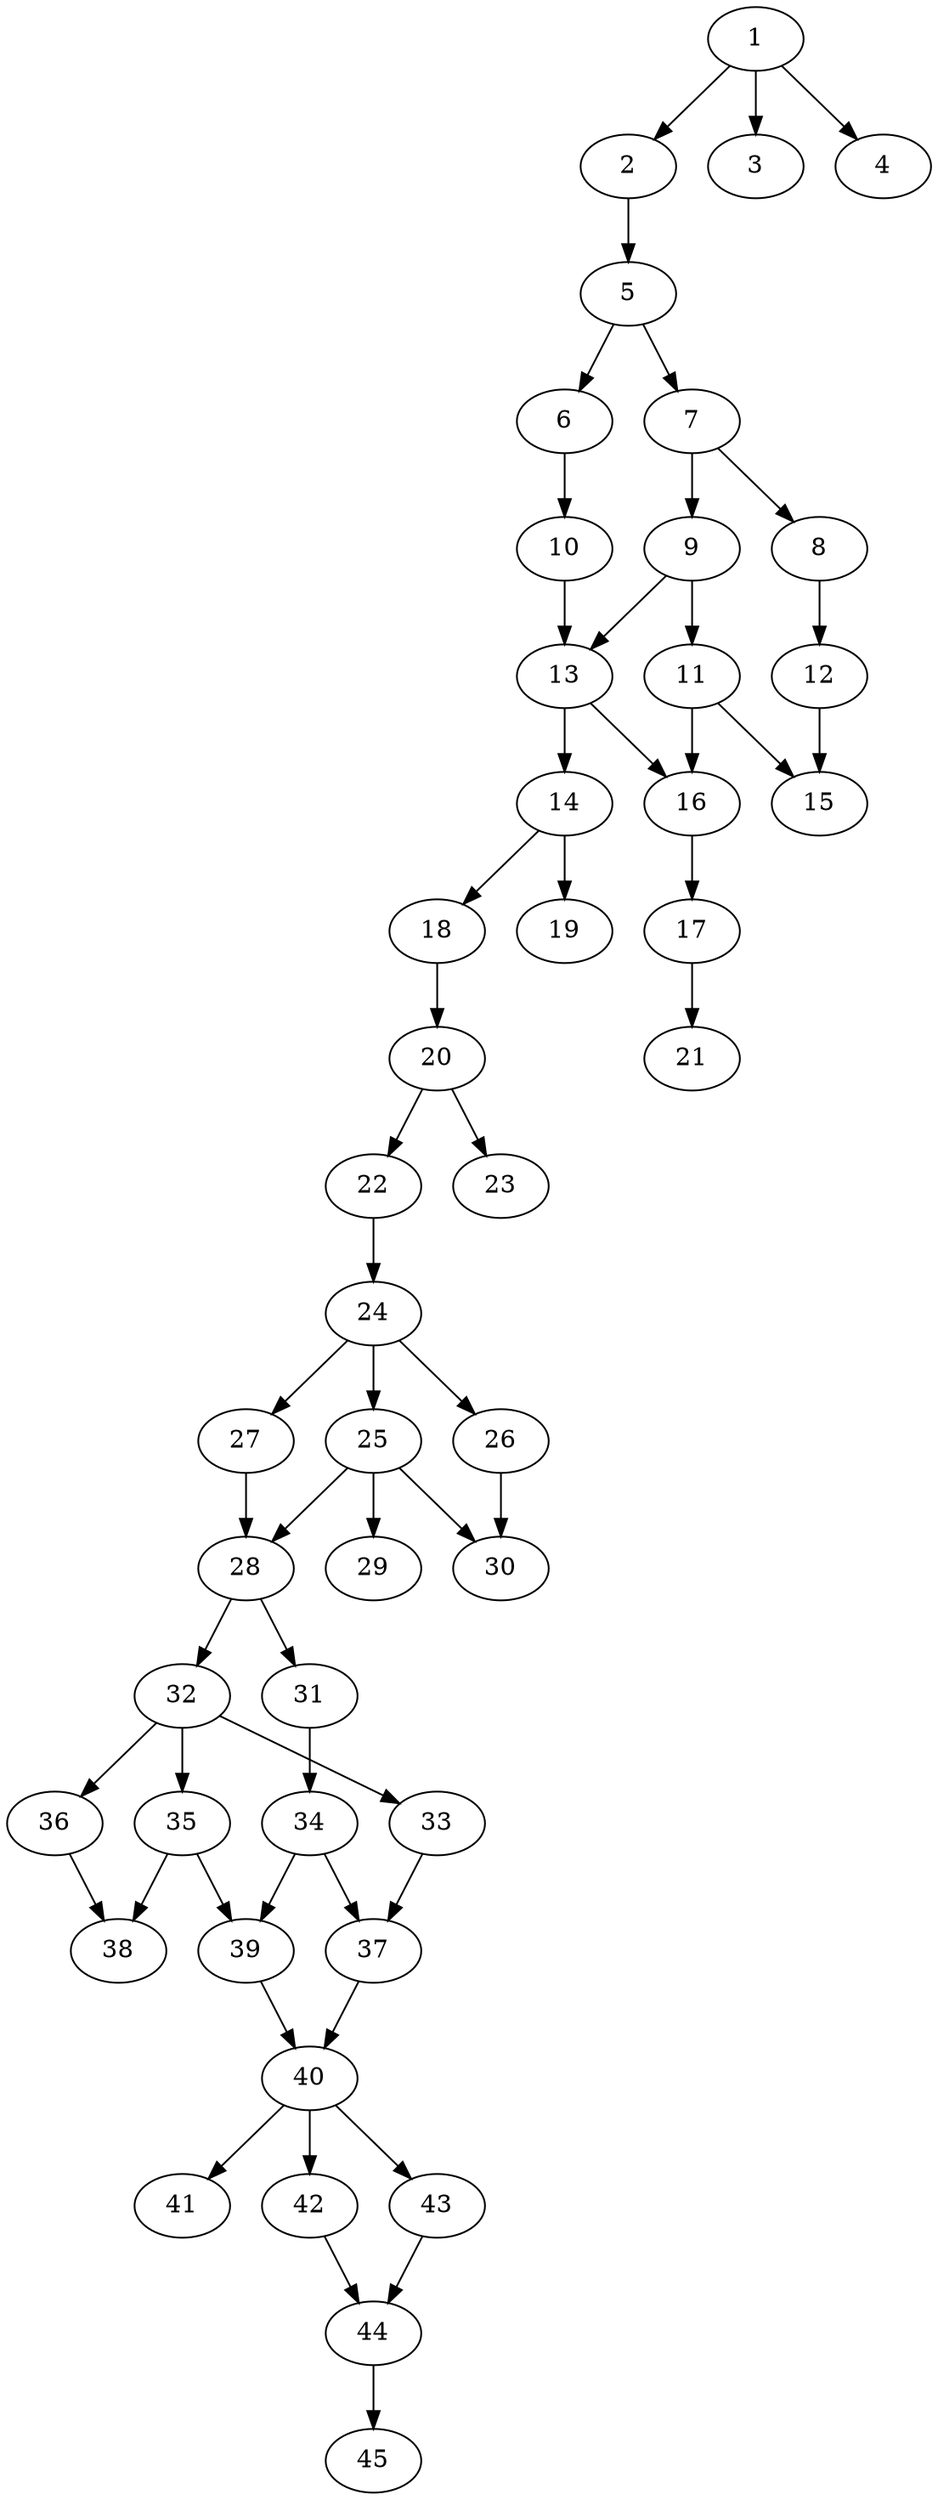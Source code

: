 // DAG automatically generated by daggen at Thu Oct  3 14:07:25 2019
// ./daggen --dot -n 45 --ccr 0.5 --fat 0.3 --regular 0.5 --density 0.5 --mindata 5242880 --maxdata 52428800 
digraph G {
  1 [size="36327424", alpha="0.16", expect_size="18163712"] 
  1 -> 2 [size ="18163712"]
  1 -> 3 [size ="18163712"]
  1 -> 4 [size ="18163712"]
  2 [size="62679040", alpha="0.19", expect_size="31339520"] 
  2 -> 5 [size ="31339520"]
  3 [size="43878400", alpha="0.10", expect_size="21939200"] 
  4 [size="47992832", alpha="0.12", expect_size="23996416"] 
  5 [size="96086016", alpha="0.16", expect_size="48043008"] 
  5 -> 6 [size ="48043008"]
  5 -> 7 [size ="48043008"]
  6 [size="67481600", alpha="0.11", expect_size="33740800"] 
  6 -> 10 [size ="33740800"]
  7 [size="50006016", alpha="0.16", expect_size="25003008"] 
  7 -> 8 [size ="25003008"]
  7 -> 9 [size ="25003008"]
  8 [size="65490944", alpha="0.07", expect_size="32745472"] 
  8 -> 12 [size ="32745472"]
  9 [size="84946944", alpha="0.03", expect_size="42473472"] 
  9 -> 11 [size ="42473472"]
  9 -> 13 [size ="42473472"]
  10 [size="87588864", alpha="0.03", expect_size="43794432"] 
  10 -> 13 [size ="43794432"]
  11 [size="39626752", alpha="0.02", expect_size="19813376"] 
  11 -> 15 [size ="19813376"]
  11 -> 16 [size ="19813376"]
  12 [size="22382592", alpha="0.15", expect_size="11191296"] 
  12 -> 15 [size ="11191296"]
  13 [size="18006016", alpha="0.03", expect_size="9003008"] 
  13 -> 14 [size ="9003008"]
  13 -> 16 [size ="9003008"]
  14 [size="65587200", alpha="0.00", expect_size="32793600"] 
  14 -> 18 [size ="32793600"]
  14 -> 19 [size ="32793600"]
  15 [size="28835840", alpha="0.19", expect_size="14417920"] 
  16 [size="104704000", alpha="0.08", expect_size="52352000"] 
  16 -> 17 [size ="52352000"]
  17 [size="60239872", alpha="0.03", expect_size="30119936"] 
  17 -> 21 [size ="30119936"]
  18 [size="41428992", alpha="0.10", expect_size="20714496"] 
  18 -> 20 [size ="20714496"]
  19 [size="75194368", alpha="0.16", expect_size="37597184"] 
  20 [size="88268800", alpha="0.15", expect_size="44134400"] 
  20 -> 22 [size ="44134400"]
  20 -> 23 [size ="44134400"]
  21 [size="102719488", alpha="0.00", expect_size="51359744"] 
  22 [size="17088512", alpha="0.16", expect_size="8544256"] 
  22 -> 24 [size ="8544256"]
  23 [size="86781952", alpha="0.19", expect_size="43390976"] 
  24 [size="101849088", alpha="0.10", expect_size="50924544"] 
  24 -> 25 [size ="50924544"]
  24 -> 26 [size ="50924544"]
  24 -> 27 [size ="50924544"]
  25 [size="102803456", alpha="0.19", expect_size="51401728"] 
  25 -> 28 [size ="51401728"]
  25 -> 29 [size ="51401728"]
  25 -> 30 [size ="51401728"]
  26 [size="95744000", alpha="0.00", expect_size="47872000"] 
  26 -> 30 [size ="47872000"]
  27 [size="39409664", alpha="0.10", expect_size="19704832"] 
  27 -> 28 [size ="19704832"]
  28 [size="54667264", alpha="0.11", expect_size="27333632"] 
  28 -> 31 [size ="27333632"]
  28 -> 32 [size ="27333632"]
  29 [size="100919296", alpha="0.08", expect_size="50459648"] 
  30 [size="82712576", alpha="0.01", expect_size="41356288"] 
  31 [size="61325312", alpha="0.00", expect_size="30662656"] 
  31 -> 34 [size ="30662656"]
  32 [size="62603264", alpha="0.02", expect_size="31301632"] 
  32 -> 33 [size ="31301632"]
  32 -> 35 [size ="31301632"]
  32 -> 36 [size ="31301632"]
  33 [size="44367872", alpha="0.06", expect_size="22183936"] 
  33 -> 37 [size ="22183936"]
  34 [size="40011776", alpha="0.01", expect_size="20005888"] 
  34 -> 37 [size ="20005888"]
  34 -> 39 [size ="20005888"]
  35 [size="87046144", alpha="0.00", expect_size="43523072"] 
  35 -> 38 [size ="43523072"]
  35 -> 39 [size ="43523072"]
  36 [size="82327552", alpha="0.19", expect_size="41163776"] 
  36 -> 38 [size ="41163776"]
  37 [size="82851840", alpha="0.09", expect_size="41425920"] 
  37 -> 40 [size ="41425920"]
  38 [size="33769472", alpha="0.05", expect_size="16884736"] 
  39 [size="84459520", alpha="0.15", expect_size="42229760"] 
  39 -> 40 [size ="42229760"]
  40 [size="26265600", alpha="0.01", expect_size="13132800"] 
  40 -> 41 [size ="13132800"]
  40 -> 42 [size ="13132800"]
  40 -> 43 [size ="13132800"]
  41 [size="30668800", alpha="0.07", expect_size="15334400"] 
  42 [size="32436224", alpha="0.15", expect_size="16218112"] 
  42 -> 44 [size ="16218112"]
  43 [size="43466752", alpha="0.18", expect_size="21733376"] 
  43 -> 44 [size ="21733376"]
  44 [size="71280640", alpha="0.01", expect_size="35640320"] 
  44 -> 45 [size ="35640320"]
  45 [size="76609536", alpha="0.04", expect_size="38304768"] 
}
